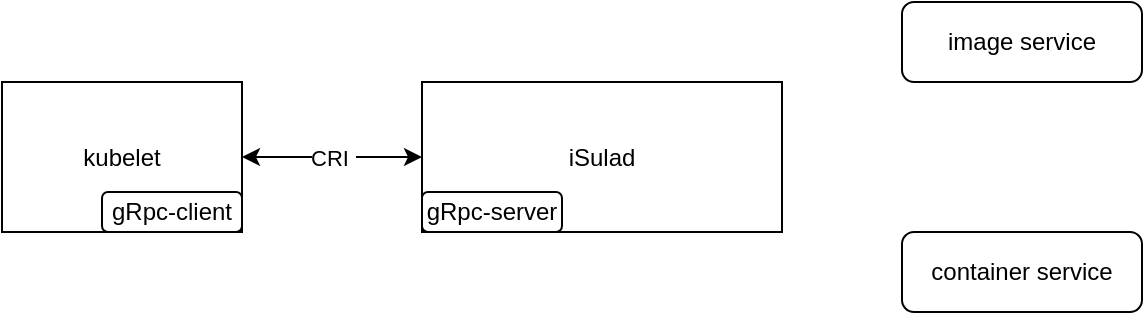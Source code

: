 <mxfile version="13.5.3" type="github">
  <diagram id="C5RBs43oDa-KdzZeNtuy" name="Page-1">
    <mxGraphModel dx="1125" dy="677" grid="1" gridSize="10" guides="1" tooltips="1" connect="1" arrows="1" fold="1" page="1" pageScale="1" pageWidth="827" pageHeight="1169" math="0" shadow="0">
      <root>
        <mxCell id="WIyWlLk6GJQsqaUBKTNV-0" />
        <mxCell id="WIyWlLk6GJQsqaUBKTNV-1" parent="WIyWlLk6GJQsqaUBKTNV-0" />
        <mxCell id="WIyWlLk6GJQsqaUBKTNV-11" value="image service" style="rounded=1;whiteSpace=wrap;html=1;fontSize=12;glass=0;strokeWidth=1;shadow=0;" parent="WIyWlLk6GJQsqaUBKTNV-1" vertex="1">
          <mxGeometry x="530" y="470" width="120" height="40" as="geometry" />
        </mxCell>
        <mxCell id="QFGghdAEolSxTJXqbSw0-1" value="iSulad" style="rounded=0;whiteSpace=wrap;html=1;" vertex="1" parent="WIyWlLk6GJQsqaUBKTNV-1">
          <mxGeometry x="290" y="510" width="180" height="75" as="geometry" />
        </mxCell>
        <mxCell id="QFGghdAEolSxTJXqbSw0-0" value="kubelet" style="rounded=0;whiteSpace=wrap;html=1;" vertex="1" parent="WIyWlLk6GJQsqaUBKTNV-1">
          <mxGeometry x="80" y="510" width="120" height="75" as="geometry" />
        </mxCell>
        <mxCell id="QFGghdAEolSxTJXqbSw0-2" value="gRpc-client" style="rounded=1;whiteSpace=wrap;html=1;fontSize=12;glass=0;strokeWidth=1;shadow=0;" vertex="1" parent="WIyWlLk6GJQsqaUBKTNV-1">
          <mxGeometry x="130" y="565" width="70" height="20" as="geometry" />
        </mxCell>
        <mxCell id="QFGghdAEolSxTJXqbSw0-3" value="gRpc-server" style="rounded=1;whiteSpace=wrap;html=1;fontSize=12;glass=0;strokeWidth=1;shadow=0;" vertex="1" parent="WIyWlLk6GJQsqaUBKTNV-1">
          <mxGeometry x="290" y="565" width="70" height="20" as="geometry" />
        </mxCell>
        <mxCell id="QFGghdAEolSxTJXqbSw0-4" value="CRI&amp;nbsp;" style="endArrow=classic;startArrow=classic;html=1;exitX=1;exitY=0.5;exitDx=0;exitDy=0;entryX=0;entryY=0.5;entryDx=0;entryDy=0;" edge="1" parent="WIyWlLk6GJQsqaUBKTNV-1" source="QFGghdAEolSxTJXqbSw0-0" target="QFGghdAEolSxTJXqbSw0-1">
          <mxGeometry width="50" height="50" relative="1" as="geometry">
            <mxPoint x="380" y="390" as="sourcePoint" />
            <mxPoint x="430" y="340" as="targetPoint" />
          </mxGeometry>
        </mxCell>
        <mxCell id="QFGghdAEolSxTJXqbSw0-5" value="container service" style="rounded=1;whiteSpace=wrap;html=1;fontSize=12;glass=0;strokeWidth=1;shadow=0;" vertex="1" parent="WIyWlLk6GJQsqaUBKTNV-1">
          <mxGeometry x="530" y="585" width="120" height="40" as="geometry" />
        </mxCell>
      </root>
    </mxGraphModel>
  </diagram>
</mxfile>
